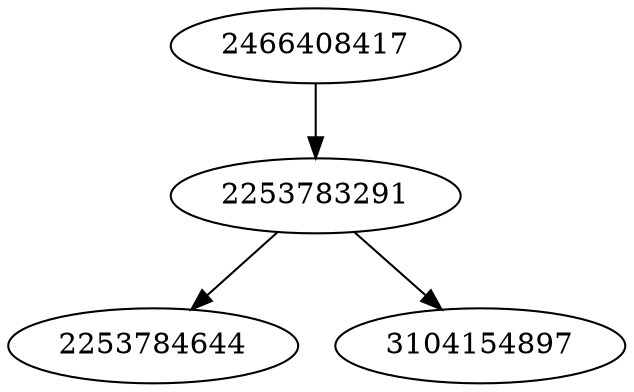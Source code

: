 strict digraph  {
2466408417;
2253783291;
2253784644;
3104154897;
2466408417 -> 2253783291;
2253783291 -> 2253784644;
2253783291 -> 3104154897;
}

